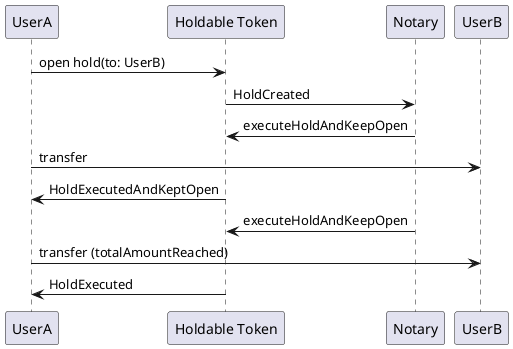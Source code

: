 @startuml
UserA -> "Holdable Token": open hold(to: UserB)
"Holdable Token" -> Notary: HoldCreated
Notary-> "Holdable Token" : executeHoldAndKeepOpen
UserA -> UserB: transfer
"Holdable Token" -> UserA: HoldExecutedAndKeptOpen
Notary-> "Holdable Token" : executeHoldAndKeepOpen
UserA -> UserB: transfer (totalAmountReached)
"Holdable Token" -> UserA: HoldExecuted
@enduml
